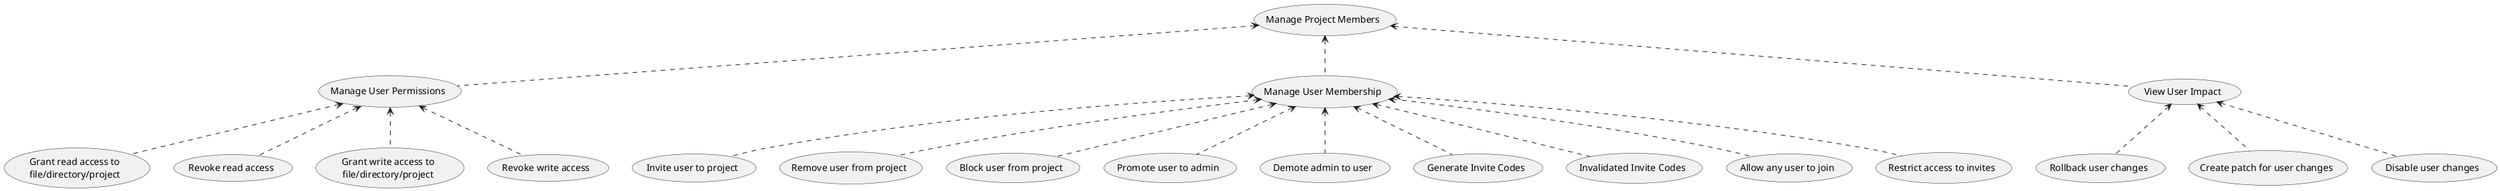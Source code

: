 @startuml

(Manage Project Members) as root
(Manage User Permissions) as perms
(Manage User Membership) as membership
(View User Impact) as impact

root <.. membership
  membership <.. (Invite user to project)
  membership <.. (Remove user from project)
  membership <.. (Block user from project)
  membership <.. (Promote user to admin)
  membership <.. (Demote admin to user)
  membership <.. (Generate Invite Codes)
  membership <.. (Invalidated Invite Codes)
  membership <.. (Allow any user to join)
  membership <.. (Restrict access to invites)

root <.. perms
  perms <.. (Grant read access to\nfile/directory/project)
  perms <.. (Revoke read access)
  perms <.. (Grant write access to\nfile/directory/project)
  perms <.. (Revoke write access)

root <.. impact
  impact <.. (Rollback user changes)
  impact <.. (Create patch for user changes)
  impact <.. (Disable user changes)

@enduml
